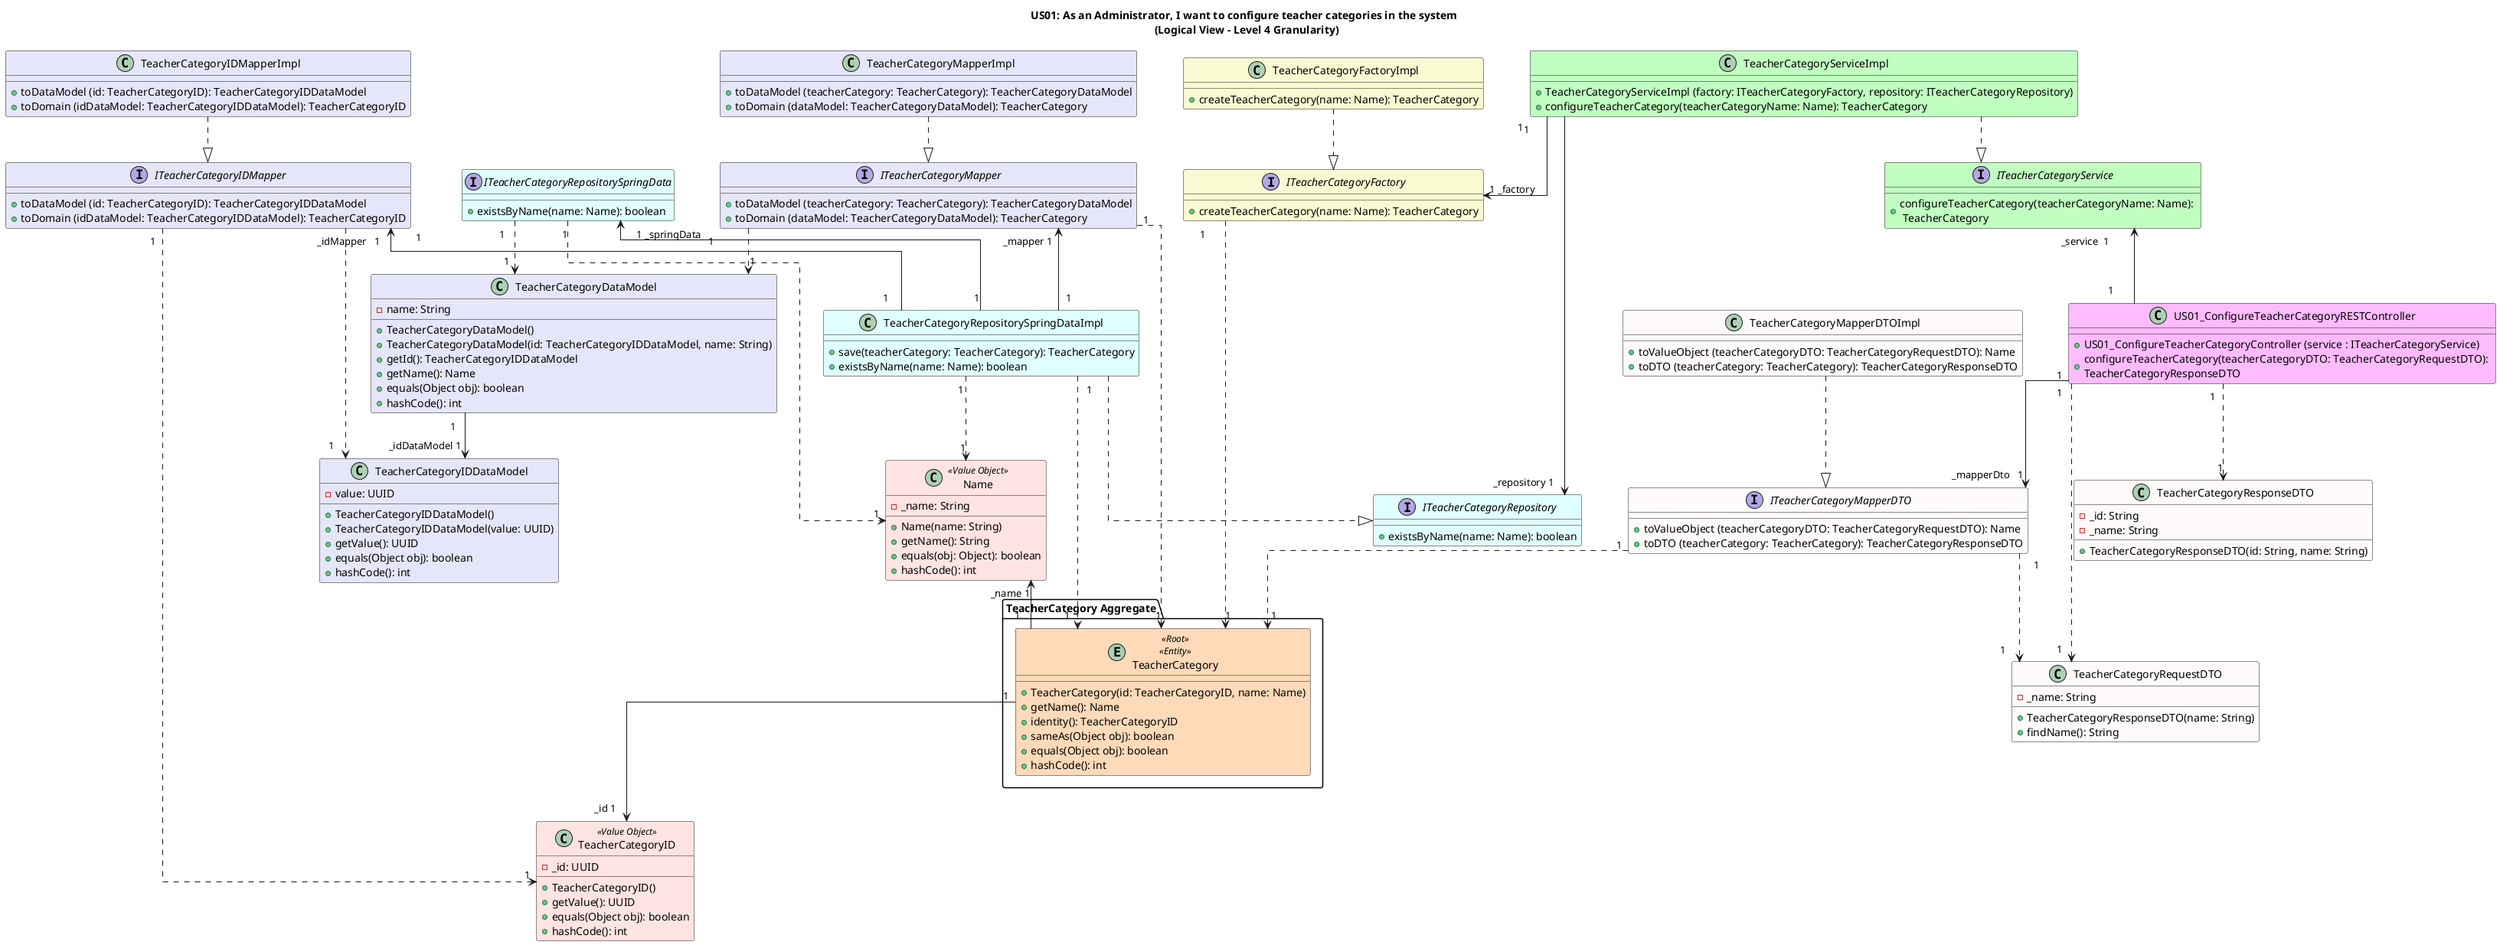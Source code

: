 @startuml

title US01: As an Administrator, I want to configure teacher categories in the system \n (Logical View - Level 4 Granularity)


skinparam ranksep 60
skinparam nodesep 60
skinparam linetype ortho


' ======= CONTROLLER =======

class US01_ConfigureTeacherCategoryRESTController #FFBBFF{
      + US01_ConfigureTeacherCategoryController (service : ITeacherCategoryService)
      + configureTeacherCategory(teacherCategoryDTO: TeacherCategoryRequestDTO): \nTeacherCategoryResponseDTO
}

' ======= SERVICE =======

interface ITeacherCategoryService #C1FFC1{
    + configureTeacherCategory(teacherCategoryName: Name): \n TeacherCategory
}

class TeacherCategoryServiceImpl #C1FFC1{
    + TeacherCategoryServiceImpl (factory: ITeacherCategoryFactory, repository: ITeacherCategoryRepository)
    + configureTeacherCategory(teacherCategoryName: Name): TeacherCategory
}

' ======= REPOSITORY =======

interface ITeacherCategoryRepository #E0FFFF{
      + existsByName(name: Name): boolean
}

class TeacherCategoryRepositorySpringDataImpl #E0FFFF {
   + save(teacherCategory: TeacherCategory): TeacherCategory
   + existsByName(name: Name): boolean
}

interface ITeacherCategoryRepositorySpringData #E0FFFF{
      + existsByName(name: Name): boolean
}

' ======= FACTORY =======

interface ITeacherCategoryFactory  	#FAFAD2{
  + createTeacherCategory(name: Name): TeacherCategory
}

class TeacherCategoryFactoryImpl #FAFAD2{
  + createTeacherCategory(name: Name): TeacherCategory
}

' ======= AGGREGATE =======

package "TeacherCategory Aggregate"  {
    Entity TeacherCategory <<Root>> <<Entity>> #FFDAB9{
      + TeacherCategory(id: TeacherCategoryID, name: Name)
      + getName(): Name
      + identity(): TeacherCategoryID
      + sameAs(Object obj): boolean
      + equals(Object obj): boolean
      + hashCode(): int
    }
}

' ======= VALUE OBJECTS =======

class Name <<Value Object>> #FFE4E1{
  - _name: String
  + Name(name: String)
  + getName(): String
  + equals(obj: Object): boolean
  + hashCode(): int
}

class TeacherCategoryID <<Value Object>> #FFE4E1{
   - _id: UUID
   + TeacherCategoryID()
   + getValue(): UUID
   + equals(Object obj): boolean
   + hashCode(): int
}

' ======= DATAMODEL =======

class TeacherCategoryDataModel #E6E6FA{
   - name: String
   + TeacherCategoryDataModel()
   + TeacherCategoryDataModel(id: TeacherCategoryIDDataModel, name: String)
   + getId(): TeacherCategoryIDDataModel
   + getName(): Name
   + equals(Object obj): boolean
   + hashCode(): int
}

class TeacherCategoryIDDataModel #E6E6FA {
   - value: UUID
   + TeacherCategoryIDDataModel()
   + TeacherCategoryIDDataModel(value: UUID)
   + getValue(): UUID
   + equals(Object obj): boolean
   + hashCode(): int
}

' ======= MAPPERS =======

interface ITeacherCategoryIDMapper #E6E6FA{
   + toDataModel (id: TeacherCategoryID): TeacherCategoryIDDataModel
   + toDomain (idDataModel: TeacherCategoryIDDataModel): TeacherCategoryID
}

class TeacherCategoryIDMapperImpl #E6E6FA{
   + toDataModel (id: TeacherCategoryID): TeacherCategoryIDDataModel
   + toDomain (idDataModel: TeacherCategoryIDDataModel): TeacherCategoryID
}

interface ITeacherCategoryMapper #E6E6FA{
   + toDataModel (teacherCategory: TeacherCategory): TeacherCategoryDataModel
   + toDomain (dataModel: TeacherCategoryDataModel): TeacherCategory
}

class TeacherCategoryMapperImpl #E6E6FA{
   + toDataModel (teacherCategory: TeacherCategory): TeacherCategoryDataModel
   + toDomain (dataModel: TeacherCategoryDataModel): TeacherCategory
}


' ======= DTO =======

class TeacherCategoryResponseDTO #FFFAFA {
    - _id: String
    - _name: String
    + TeacherCategoryResponseDTO(id: String, name: String)
}

class TeacherCategoryRequestDTO #FFFAFA  {
    - _name: String
    + TeacherCategoryResponseDTO(name: String)
    + findName(): String
}


' ======= Mappers DTO to VO and VO to DTO =======

interface ITeacherCategoryMapperDTO #FFFAFA  {
    + toValueObject (teacherCategoryDTO: TeacherCategoryRequestDTO): Name
    + toDTO (teacherCategory: TeacherCategory): TeacherCategoryResponseDTO
}

class TeacherCategoryMapperDTOImpl #FFFAFA {
    + toValueObject (teacherCategoryDTO: TeacherCategoryRequestDTO): Name
    + toDTO (teacherCategory: TeacherCategory): TeacherCategoryResponseDTO
}

' ======= NAVIGABILITY =======

US01_ConfigureTeacherCategoryRESTController "1" -u-> "_service  1             " ITeacherCategoryService
US01_ConfigureTeacherCategoryRESTController "1" ..> "1" TeacherCategoryRequestDTO
US01_ConfigureTeacherCategoryRESTController "1" ..> "1" TeacherCategoryResponseDTO
US01_ConfigureTeacherCategoryRESTController "1"--> "_mapperDto   1          " ITeacherCategoryMapperDTO

TeacherCategoryMapperDTOImpl ..|> ITeacherCategoryMapperDTO
ITeacherCategoryMapperDTO "1"..> "1" TeacherCategoryRequestDTO
ITeacherCategoryMapperDTO "1"..> "1" TeacherCategory

TeacherCategoryServiceImpl ..|> ITeacherCategoryService
TeacherCategoryServiceImpl "1"--> "1 _factory" ITeacherCategoryFactory
TeacherCategoryServiceImpl "1" --> "_repository 1        " ITeacherCategoryRepository

TeacherCategoryFactoryImpl..|> ITeacherCategoryFactory
ITeacherCategoryFactory "1"..> "1" TeacherCategory

TeacherCategoryRepositorySpringDataImpl ..|> ITeacherCategoryRepository
TeacherCategoryRepositorySpringDataImpl "1"-u-> "1 _springData"ITeacherCategoryRepositorySpringData
TeacherCategoryRepositorySpringDataImpl "1"..> "1" TeacherCategory
TeacherCategoryRepositorySpringDataImpl "1"..> "1" Name
TeacherCategoryRepositorySpringDataImpl "1"-u-> "_mapper 1        " ITeacherCategoryMapper
TeacherCategoryRepositorySpringDataImpl "1" -u->"   _idMapper   1            " ITeacherCategoryIDMapper
ITeacherCategoryRepositorySpringData "1" ..> "1" TeacherCategoryDataModel
ITeacherCategoryRepositorySpringData "1" ..> "1" Name

TeacherCategoryMapperImpl ..|> ITeacherCategoryMapper
TeacherCategoryIDMapperImpl ..|> ITeacherCategoryIDMapper
ITeacherCategoryIDMapper "1" ..> "1 " TeacherCategoryIDDataModel
ITeacherCategoryIDMapper "1" ..> "1"  TeacherCategoryID
ITeacherCategoryMapper "1   "..> "1   " TeacherCategoryDataModel
ITeacherCategoryMapper "1"..> "1" TeacherCategory

TeacherCategoryDataModel "1" --> "_idDataModel 1 "TeacherCategoryIDDataModel

TeacherCategory "1"-u-> "                                            _name 1"Name
TeacherCategory "1"--> "_id 1    "TeacherCategoryID

@enduml
